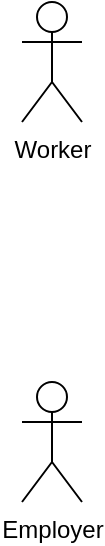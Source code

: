 <mxfile version="24.5.5" type="github">
  <diagram name="Page-1" id="9GggtVxkDS80HLWH1yRP">
    <mxGraphModel dx="1434" dy="794" grid="1" gridSize="10" guides="1" tooltips="1" connect="1" arrows="1" fold="1" page="1" pageScale="1" pageWidth="850" pageHeight="1100" math="0" shadow="0">
      <root>
        <mxCell id="0" />
        <mxCell id="1" parent="0" />
        <mxCell id="a9jBoOvEh7F10hLC2b1X-1" value="Worker" style="shape=umlActor;verticalLabelPosition=bottom;verticalAlign=top;html=1;outlineConnect=0;" vertex="1" parent="1">
          <mxGeometry x="120" y="250" width="30" height="60" as="geometry" />
        </mxCell>
        <mxCell id="a9jBoOvEh7F10hLC2b1X-2" value="&lt;div&gt;Employer&lt;/div&gt;" style="shape=umlActor;verticalLabelPosition=bottom;verticalAlign=top;html=1;outlineConnect=0;" vertex="1" parent="1">
          <mxGeometry x="120" y="440" width="30" height="60" as="geometry" />
        </mxCell>
      </root>
    </mxGraphModel>
  </diagram>
</mxfile>
